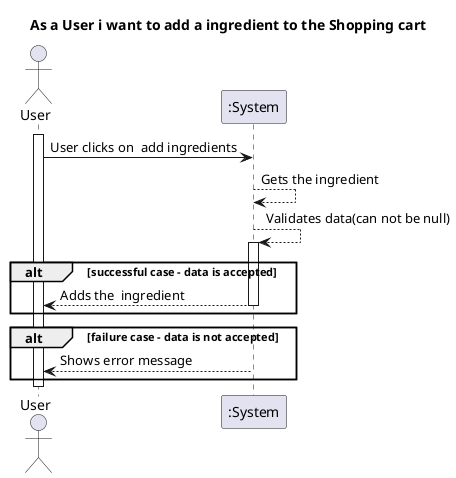@startuml
'https://plantuml.com/sequence-diagram
actor "User" as MD
title As a User i want to add a ingredient to the Shopping cart
activate MD
MD -> ":System" : User clicks on  add ingredients
":System" --> ":System" : Gets the ingredient
":System" --> ":System" : Validates data(can not be null)
alt successful case - data is accepted
activate ":System"
":System" --> MD : Adds the  ingredient
deactivate ":System"

end

alt failure case - data is not accepted
activate ":System"
":System" --> MD : Shows error message
deactivate ":System"

end
deactivate MD
@enduml
